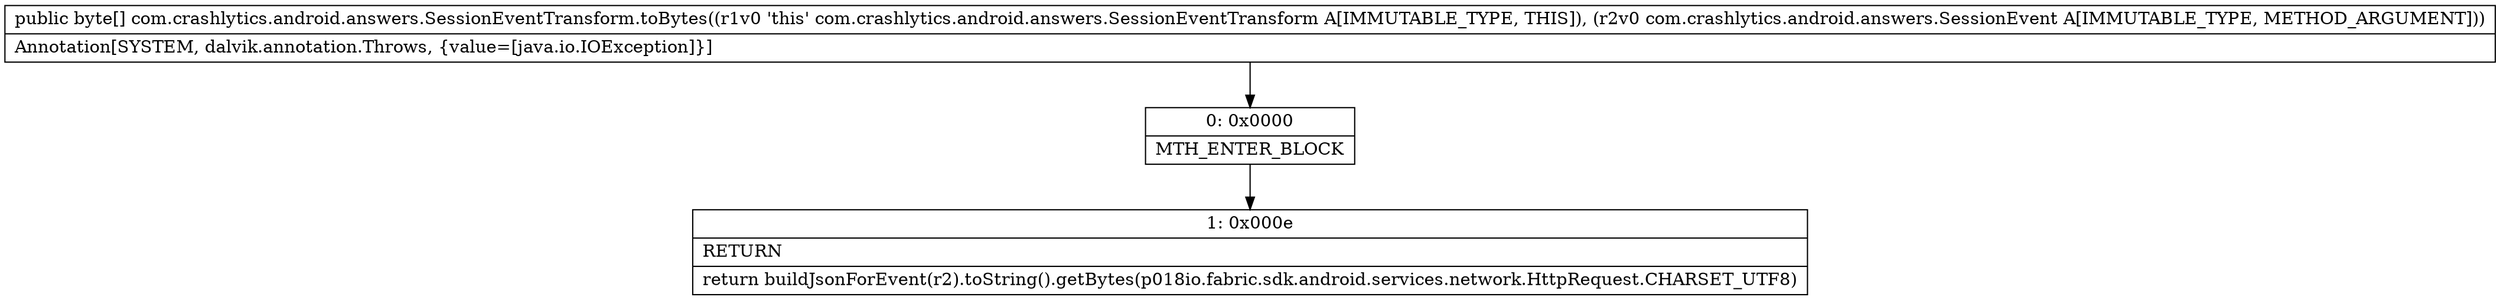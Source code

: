 digraph "CFG forcom.crashlytics.android.answers.SessionEventTransform.toBytes(Lcom\/crashlytics\/android\/answers\/SessionEvent;)[B" {
Node_0 [shape=record,label="{0\:\ 0x0000|MTH_ENTER_BLOCK\l}"];
Node_1 [shape=record,label="{1\:\ 0x000e|RETURN\l|return buildJsonForEvent(r2).toString().getBytes(p018io.fabric.sdk.android.services.network.HttpRequest.CHARSET_UTF8)\l}"];
MethodNode[shape=record,label="{public byte[] com.crashlytics.android.answers.SessionEventTransform.toBytes((r1v0 'this' com.crashlytics.android.answers.SessionEventTransform A[IMMUTABLE_TYPE, THIS]), (r2v0 com.crashlytics.android.answers.SessionEvent A[IMMUTABLE_TYPE, METHOD_ARGUMENT]))  | Annotation[SYSTEM, dalvik.annotation.Throws, \{value=[java.io.IOException]\}]\l}"];
MethodNode -> Node_0;
Node_0 -> Node_1;
}

